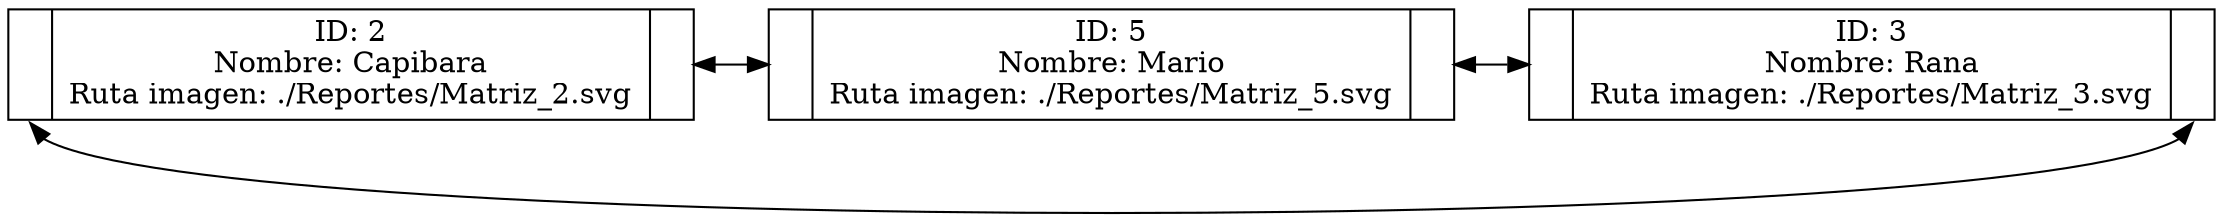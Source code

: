digraph G {
    rankdir=LR;
    node[shape=record, height=.1]
    nodo0[label="{<f1>|ID: 2\nNombre: Capibara\nRuta imagen: ./Reportes/Matriz_2.svg\n|<f2>}"];
    nodo1[label="{<f1>|ID: 5\nNombre: Mario\nRuta imagen: ./Reportes/Matriz_5.svg\n|<f2>}"];
    nodo2[label="{<f1>|ID: 3\nNombre: Rana\nRuta imagen: ./Reportes/Matriz_3.svg\n|<f2>}"];
    nodo0:f2 -> nodo1:f1[dir=both];
    nodo1:f2 -> nodo2:f1[dir=both];
    nodo0:f1 -> nodo2:f2 [dir=both constraint=false];
}